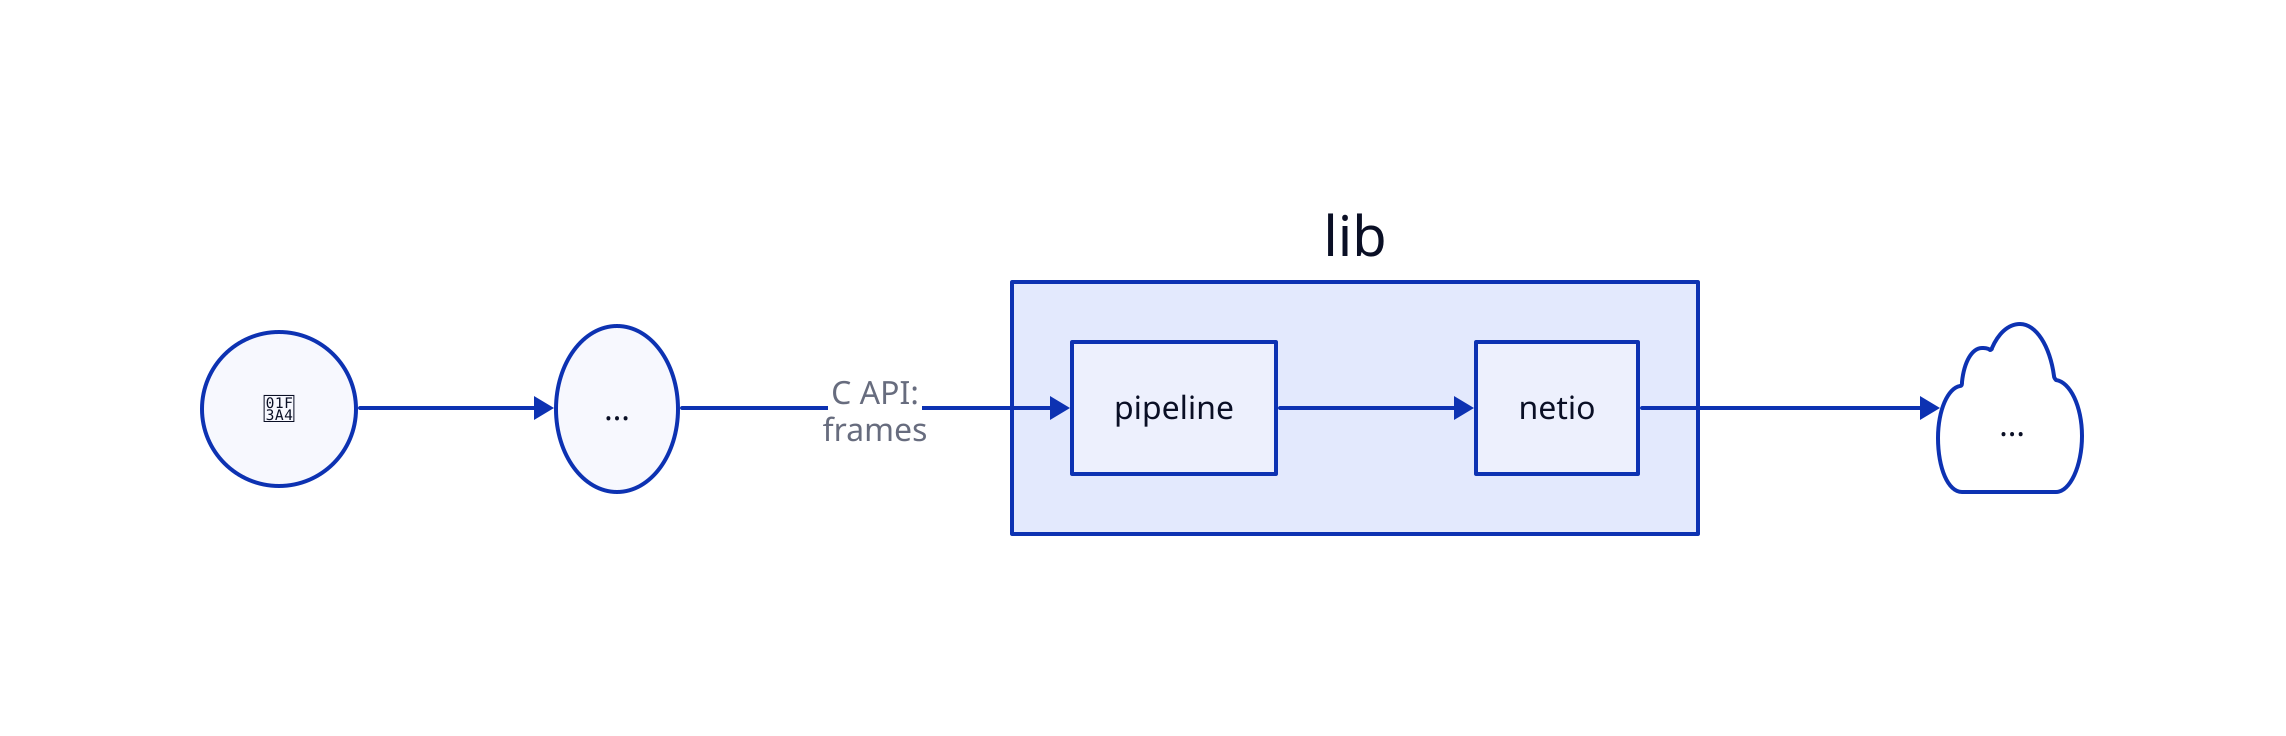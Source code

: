 direction: right

frame_preparator: "..."
frame_preparator.shape: oval

internet: "..."
internet.shape: cloud

mic: 🎤
mic.shape: circle

mic -> frame_preparator

lib {
  pipeline -> netio
}

frame_preparator -> lib.pipeline: C API:\nframes
lib.netio -> internet
